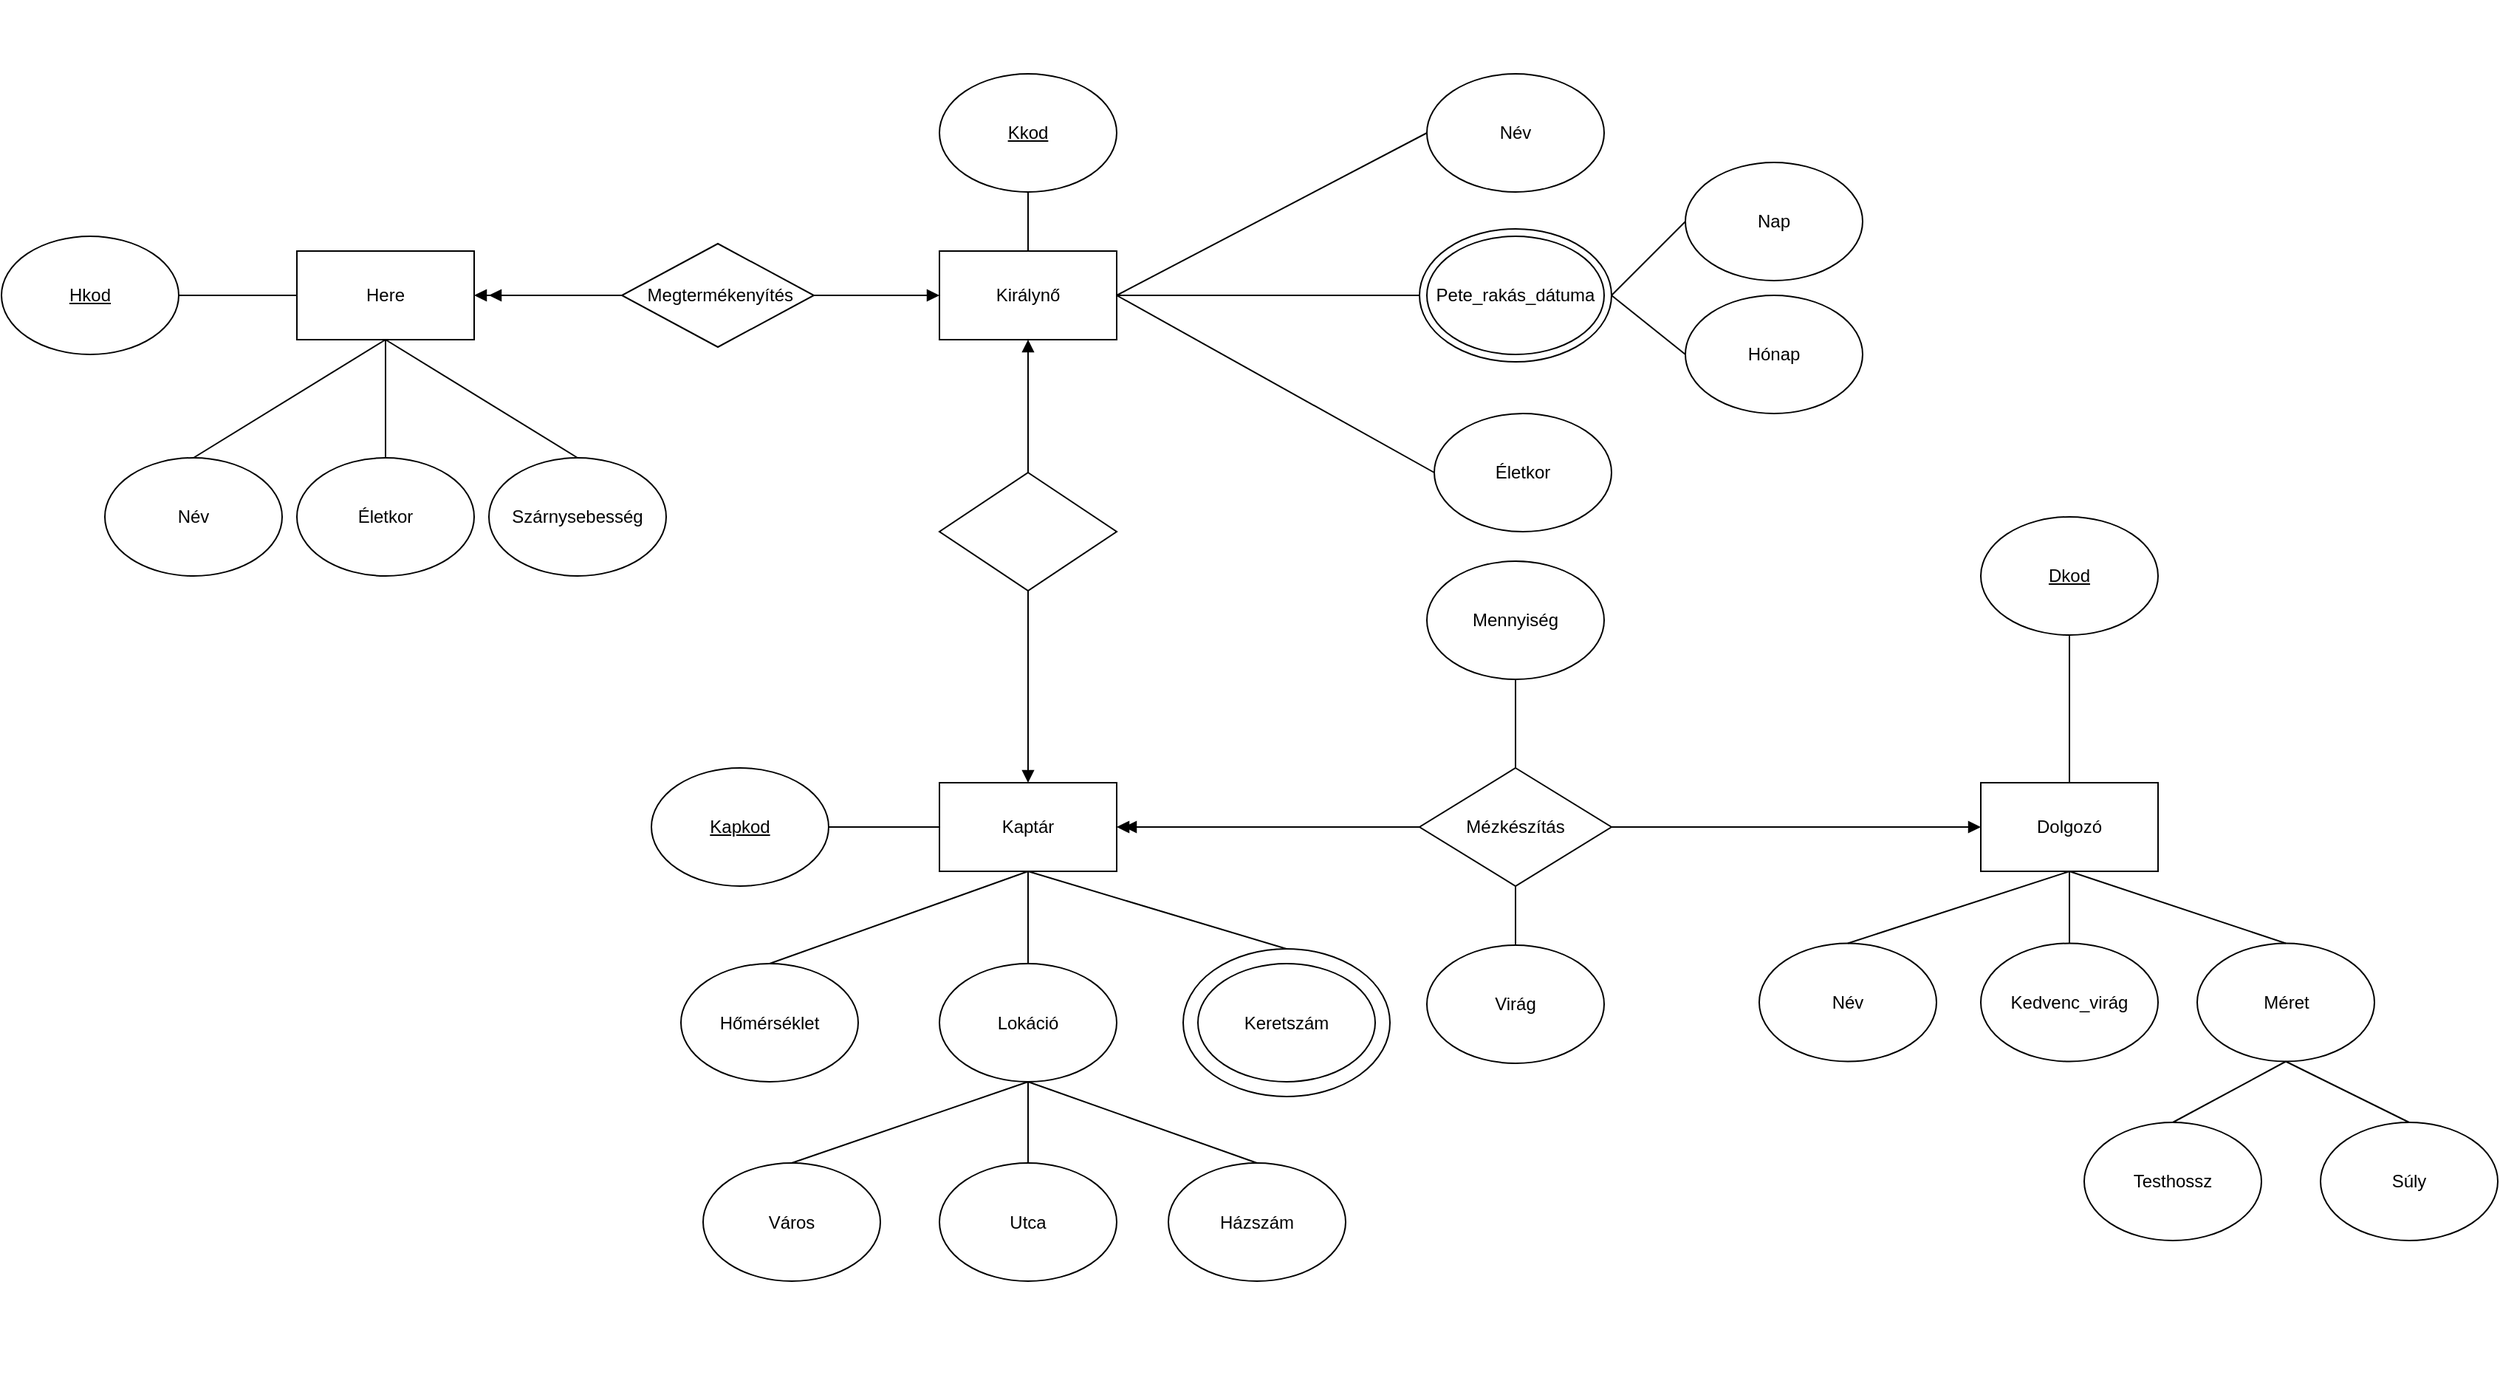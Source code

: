 <mxfile version="25.0.1">
  <diagram name="1 oldal" id="C_N6Quil9QY2W5AJagRr">
    <mxGraphModel dx="4631" dy="2097" grid="1" gridSize="10" guides="1" tooltips="1" connect="1" arrows="1" fold="1" page="1" pageScale="1" pageWidth="827" pageHeight="1169" math="0" shadow="0">
      <root>
        <mxCell id="0" />
        <mxCell id="1" parent="0" />
        <mxCell id="QBxJuJuQNlj4hiceifwO-124" value="" style="group" parent="1" vertex="1" connectable="0">
          <mxGeometry x="-1780" y="110" width="830" height="517.5" as="geometry" />
        </mxCell>
        <mxCell id="ZqGA_1nfVEdVGlXyRxmm-8" value="" style="ellipse;whiteSpace=wrap;html=1;" vertex="1" parent="QBxJuJuQNlj4hiceifwO-124">
          <mxGeometry x="680" y="222.5" width="140" height="100" as="geometry" />
        </mxCell>
        <mxCell id="QBxJuJuQNlj4hiceifwO-83" value="Keretszám" style="ellipse;whiteSpace=wrap;html=1;" parent="QBxJuJuQNlj4hiceifwO-124" vertex="1">
          <mxGeometry x="690" y="232.5" width="120" height="80" as="geometry" />
        </mxCell>
        <mxCell id="QBxJuJuQNlj4hiceifwO-76" value="Hőmérséklet" style="ellipse;whiteSpace=wrap;html=1;" parent="QBxJuJuQNlj4hiceifwO-124" vertex="1">
          <mxGeometry x="340" y="232.5" width="120" height="80" as="geometry" />
        </mxCell>
        <mxCell id="QBxJuJuQNlj4hiceifwO-77" value="" style="endArrow=none;html=1;rounded=0;exitX=0.5;exitY=0;exitDx=0;exitDy=0;entryX=0.5;entryY=1;entryDx=0;entryDy=0;" parent="QBxJuJuQNlj4hiceifwO-124" source="QBxJuJuQNlj4hiceifwO-76" target="ZqGA_1nfVEdVGlXyRxmm-6" edge="1">
          <mxGeometry width="50" height="50" relative="1" as="geometry">
            <mxPoint x="950" y="287.5" as="sourcePoint" />
            <mxPoint x="575" y="182.5" as="targetPoint" />
          </mxGeometry>
        </mxCell>
        <mxCell id="QBxJuJuQNlj4hiceifwO-81" value="Lokáció" style="ellipse;whiteSpace=wrap;html=1;" parent="QBxJuJuQNlj4hiceifwO-124" vertex="1">
          <mxGeometry x="515" y="232.5" width="120" height="80" as="geometry" />
        </mxCell>
        <mxCell id="QBxJuJuQNlj4hiceifwO-82" value="" style="endArrow=none;html=1;rounded=0;entryX=0.5;entryY=1;entryDx=0;entryDy=0;exitX=0.5;exitY=0;exitDx=0;exitDy=0;" parent="QBxJuJuQNlj4hiceifwO-124" source="QBxJuJuQNlj4hiceifwO-81" target="ZqGA_1nfVEdVGlXyRxmm-6" edge="1">
          <mxGeometry width="50" height="50" relative="1" as="geometry">
            <mxPoint x="660" y="317.5" as="sourcePoint" />
            <mxPoint x="575" y="182.5" as="targetPoint" />
          </mxGeometry>
        </mxCell>
        <mxCell id="QBxJuJuQNlj4hiceifwO-84" value="" style="endArrow=none;html=1;rounded=0;entryX=0.5;entryY=1;entryDx=0;entryDy=0;exitX=0.5;exitY=0;exitDx=0;exitDy=0;" parent="QBxJuJuQNlj4hiceifwO-124" source="ZqGA_1nfVEdVGlXyRxmm-8" target="ZqGA_1nfVEdVGlXyRxmm-6" edge="1">
          <mxGeometry width="50" height="50" relative="1" as="geometry">
            <mxPoint x="760" y="267.5" as="sourcePoint" />
            <mxPoint x="575" y="182.5" as="targetPoint" />
          </mxGeometry>
        </mxCell>
        <mxCell id="QBxJuJuQNlj4hiceifwO-89" value="Város" style="ellipse;whiteSpace=wrap;html=1;" parent="QBxJuJuQNlj4hiceifwO-124" vertex="1">
          <mxGeometry x="355" y="367.5" width="120" height="80" as="geometry" />
        </mxCell>
        <mxCell id="QBxJuJuQNlj4hiceifwO-90" value="Utca" style="ellipse;whiteSpace=wrap;html=1;" parent="QBxJuJuQNlj4hiceifwO-124" vertex="1">
          <mxGeometry x="515" y="367.5" width="120" height="80" as="geometry" />
        </mxCell>
        <mxCell id="QBxJuJuQNlj4hiceifwO-91" value="Házszám" style="ellipse;whiteSpace=wrap;html=1;" parent="QBxJuJuQNlj4hiceifwO-124" vertex="1">
          <mxGeometry x="670" y="367.5" width="120" height="80" as="geometry" />
        </mxCell>
        <mxCell id="QBxJuJuQNlj4hiceifwO-94" value="" style="endArrow=none;html=1;rounded=0;entryX=0.5;entryY=1;entryDx=0;entryDy=0;exitX=0.5;exitY=0;exitDx=0;exitDy=0;" parent="QBxJuJuQNlj4hiceifwO-124" source="QBxJuJuQNlj4hiceifwO-90" target="QBxJuJuQNlj4hiceifwO-81" edge="1">
          <mxGeometry width="50" height="50" relative="1" as="geometry">
            <mxPoint x="710" y="587.5" as="sourcePoint" />
            <mxPoint x="760" y="537.5" as="targetPoint" />
          </mxGeometry>
        </mxCell>
        <mxCell id="QBxJuJuQNlj4hiceifwO-95" value="" style="endArrow=none;html=1;rounded=0;entryX=0.5;entryY=1;entryDx=0;entryDy=0;exitX=0.5;exitY=0;exitDx=0;exitDy=0;" parent="QBxJuJuQNlj4hiceifwO-124" source="QBxJuJuQNlj4hiceifwO-89" target="QBxJuJuQNlj4hiceifwO-81" edge="1">
          <mxGeometry width="50" height="50" relative="1" as="geometry">
            <mxPoint x="710" y="587.5" as="sourcePoint" />
            <mxPoint x="760" y="537.5" as="targetPoint" />
          </mxGeometry>
        </mxCell>
        <mxCell id="QBxJuJuQNlj4hiceifwO-96" value="" style="endArrow=none;html=1;rounded=0;entryX=0.5;entryY=1;entryDx=0;entryDy=0;exitX=0.5;exitY=0;exitDx=0;exitDy=0;" parent="QBxJuJuQNlj4hiceifwO-124" source="QBxJuJuQNlj4hiceifwO-91" target="QBxJuJuQNlj4hiceifwO-81" edge="1">
          <mxGeometry width="50" height="50" relative="1" as="geometry">
            <mxPoint x="710" y="587.5" as="sourcePoint" />
            <mxPoint x="760" y="537.5" as="targetPoint" />
          </mxGeometry>
        </mxCell>
        <mxCell id="QBxJuJuQNlj4hiceifwO-119" value="" style="endArrow=none;html=1;rounded=0;entryX=0;entryY=0.5;entryDx=0;entryDy=0;exitX=1;exitY=0.5;exitDx=0;exitDy=0;" parent="QBxJuJuQNlj4hiceifwO-124" source="ZqGA_1nfVEdVGlXyRxmm-7" target="ZqGA_1nfVEdVGlXyRxmm-6" edge="1">
          <mxGeometry width="50" height="50" relative="1" as="geometry">
            <mxPoint x="360" y="137.5" as="sourcePoint" />
            <mxPoint x="510.0" y="137.5" as="targetPoint" />
          </mxGeometry>
        </mxCell>
        <mxCell id="ZqGA_1nfVEdVGlXyRxmm-6" value="Kaptár" style="rounded=0;whiteSpace=wrap;html=1;" vertex="1" parent="QBxJuJuQNlj4hiceifwO-124">
          <mxGeometry x="515" y="110" width="120" height="60" as="geometry" />
        </mxCell>
        <mxCell id="ZqGA_1nfVEdVGlXyRxmm-7" value="&lt;u&gt;Kapkod&lt;/u&gt;" style="ellipse;whiteSpace=wrap;html=1;" vertex="1" parent="QBxJuJuQNlj4hiceifwO-124">
          <mxGeometry x="320" y="100" width="120" height="80" as="geometry" />
        </mxCell>
        <mxCell id="QBxJuJuQNlj4hiceifwO-30" value="Név" style="ellipse;whiteSpace=wrap;html=1;" parent="1" vertex="1">
          <mxGeometry x="-1830" width="120" height="80" as="geometry" />
        </mxCell>
        <mxCell id="QBxJuJuQNlj4hiceifwO-31" value="" style="endArrow=none;html=1;rounded=0;entryX=0.5;entryY=1;entryDx=0;entryDy=0;exitX=0.5;exitY=0;exitDx=0;exitDy=0;" parent="1" source="QBxJuJuQNlj4hiceifwO-30" target="ZqGA_1nfVEdVGlXyRxmm-10" edge="1">
          <mxGeometry width="50" height="50" relative="1" as="geometry">
            <mxPoint x="-2040" y="32.5" as="sourcePoint" />
            <mxPoint x="-1735" y="-107.5" as="targetPoint" />
          </mxGeometry>
        </mxCell>
        <mxCell id="QBxJuJuQNlj4hiceifwO-32" value="" style="group" parent="1" vertex="1" connectable="0">
          <mxGeometry x="-1420" y="-310" width="620" height="505" as="geometry" />
        </mxCell>
        <mxCell id="QBxJuJuQNlj4hiceifwO-10" value="" style="endArrow=none;html=1;rounded=0;entryX=0.5;entryY=0;entryDx=0;entryDy=0;exitX=0.5;exitY=1;exitDx=0;exitDy=0;" parent="QBxJuJuQNlj4hiceifwO-32" source="ZqGA_1nfVEdVGlXyRxmm-5" target="ZqGA_1nfVEdVGlXyRxmm-4" edge="1">
          <mxGeometry width="50" height="50" relative="1" as="geometry">
            <mxPoint x="130" y="40" as="sourcePoint" />
            <mxPoint x="230" y="40" as="targetPoint" />
          </mxGeometry>
        </mxCell>
        <mxCell id="ZqGA_1nfVEdVGlXyRxmm-4" value="Királynő" style="rounded=0;whiteSpace=wrap;html=1;" vertex="1" parent="QBxJuJuQNlj4hiceifwO-32">
          <mxGeometry x="155" y="170" width="120" height="60" as="geometry" />
        </mxCell>
        <mxCell id="ZqGA_1nfVEdVGlXyRxmm-5" value="&lt;u&gt;Kkod&lt;/u&gt;" style="ellipse;whiteSpace=wrap;html=1;" vertex="1" parent="QBxJuJuQNlj4hiceifwO-32">
          <mxGeometry x="155" y="50" width="120" height="80" as="geometry" />
        </mxCell>
        <mxCell id="QBxJuJuQNlj4hiceifwO-11" value="Életkor" style="ellipse;whiteSpace=wrap;html=1;" parent="QBxJuJuQNlj4hiceifwO-32" vertex="1">
          <mxGeometry x="490" y="280" width="120" height="80" as="geometry" />
        </mxCell>
        <mxCell id="QBxJuJuQNlj4hiceifwO-24" value="" style="endArrow=none;html=1;rounded=0;entryX=1;entryY=0.5;entryDx=0;entryDy=0;exitX=0;exitY=0.5;exitDx=0;exitDy=0;" parent="QBxJuJuQNlj4hiceifwO-32" source="QBxJuJuQNlj4hiceifwO-11" target="ZqGA_1nfVEdVGlXyRxmm-4" edge="1">
          <mxGeometry width="50" height="50" relative="1" as="geometry">
            <mxPoint x="220" y="355" as="sourcePoint" />
            <mxPoint x="240" y="90" as="targetPoint" />
            <Array as="points" />
          </mxGeometry>
        </mxCell>
        <mxCell id="QBxJuJuQNlj4hiceifwO-102" value="" style="group" parent="QBxJuJuQNlj4hiceifwO-32" vertex="1" connectable="0">
          <mxGeometry x="480" y="155" width="130" height="90" as="geometry" />
        </mxCell>
        <mxCell id="QBxJuJuQNlj4hiceifwO-101" value="" style="ellipse;whiteSpace=wrap;html=1;" parent="QBxJuJuQNlj4hiceifwO-102" vertex="1">
          <mxGeometry width="130" height="90" as="geometry" />
        </mxCell>
        <mxCell id="QBxJuJuQNlj4hiceifwO-12" value="Pete_rakás_dátuma" style="ellipse;whiteSpace=wrap;html=1;" parent="QBxJuJuQNlj4hiceifwO-102" vertex="1">
          <mxGeometry x="5" y="5" width="120" height="80" as="geometry" />
        </mxCell>
        <mxCell id="QBxJuJuQNlj4hiceifwO-25" value="" style="endArrow=none;html=1;rounded=0;entryX=1;entryY=0.5;entryDx=0;entryDy=0;exitX=0;exitY=0.5;exitDx=0;exitDy=0;" parent="QBxJuJuQNlj4hiceifwO-32" source="QBxJuJuQNlj4hiceifwO-101" target="ZqGA_1nfVEdVGlXyRxmm-4" edge="1">
          <mxGeometry width="50" height="50" relative="1" as="geometry">
            <mxPoint x="420" y="105" as="sourcePoint" />
            <mxPoint x="220" y="105" as="targetPoint" />
          </mxGeometry>
        </mxCell>
        <mxCell id="QBxJuJuQNlj4hiceifwO-26" value="Név" style="ellipse;whiteSpace=wrap;html=1;" parent="QBxJuJuQNlj4hiceifwO-32" vertex="1">
          <mxGeometry x="485" y="50" width="120" height="80" as="geometry" />
        </mxCell>
        <mxCell id="QBxJuJuQNlj4hiceifwO-27" value="" style="endArrow=none;html=1;rounded=0;entryX=1;entryY=0.5;entryDx=0;entryDy=0;exitX=0;exitY=0.5;exitDx=0;exitDy=0;" parent="QBxJuJuQNlj4hiceifwO-32" source="QBxJuJuQNlj4hiceifwO-26" target="ZqGA_1nfVEdVGlXyRxmm-4" edge="1">
          <mxGeometry width="50" height="50" relative="1" as="geometry">
            <mxPoint x="90" y="175" as="sourcePoint" />
            <mxPoint x="290" y="80" as="targetPoint" />
          </mxGeometry>
        </mxCell>
        <mxCell id="ZqGA_1nfVEdVGlXyRxmm-29" value="" style="rhombus;whiteSpace=wrap;html=1;" vertex="1" parent="QBxJuJuQNlj4hiceifwO-32">
          <mxGeometry x="155" y="320" width="120" height="80" as="geometry" />
        </mxCell>
        <mxCell id="ZqGA_1nfVEdVGlXyRxmm-30" value="" style="html=1;verticalAlign=bottom;endArrow=block;curved=0;rounded=0;entryX=0.5;entryY=1;entryDx=0;entryDy=0;exitX=0.5;exitY=0;exitDx=0;exitDy=0;" edge="1" parent="QBxJuJuQNlj4hiceifwO-32" source="ZqGA_1nfVEdVGlXyRxmm-29" target="ZqGA_1nfVEdVGlXyRxmm-4">
          <mxGeometry width="80" relative="1" as="geometry">
            <mxPoint x="300" y="290" as="sourcePoint" />
            <mxPoint x="380" y="290" as="targetPoint" />
          </mxGeometry>
        </mxCell>
        <mxCell id="QBxJuJuQNlj4hiceifwO-34" value="" style="endArrow=none;html=1;rounded=0;entryX=0;entryY=0.5;entryDx=0;entryDy=0;exitX=1;exitY=0.5;exitDx=0;exitDy=0;" parent="1" source="ZqGA_1nfVEdVGlXyRxmm-11" target="ZqGA_1nfVEdVGlXyRxmm-10" edge="1">
          <mxGeometry width="50" height="50" relative="1" as="geometry">
            <mxPoint x="-2010" y="-152.5" as="sourcePoint" />
            <mxPoint x="-1800.0" y="-152.5" as="targetPoint" />
          </mxGeometry>
        </mxCell>
        <mxCell id="QBxJuJuQNlj4hiceifwO-38" value="" style="endArrow=none;html=1;rounded=0;exitX=0.5;exitY=1;exitDx=0;exitDy=0;entryX=0.5;entryY=0;entryDx=0;entryDy=0;" parent="1" source="ZqGA_1nfVEdVGlXyRxmm-3" target="ZqGA_1nfVEdVGlXyRxmm-2" edge="1">
          <mxGeometry width="50" height="50" relative="1" as="geometry">
            <mxPoint x="-690" y="250" as="sourcePoint" />
            <mxPoint x="-590" y="150" as="targetPoint" />
          </mxGeometry>
        </mxCell>
        <mxCell id="QBxJuJuQNlj4hiceifwO-41" value="Név" style="ellipse;whiteSpace=wrap;html=1;" parent="1" vertex="1">
          <mxGeometry x="-710" y="328.75" width="120" height="80" as="geometry" />
        </mxCell>
        <mxCell id="QBxJuJuQNlj4hiceifwO-42" value="" style="endArrow=none;html=1;rounded=0;entryX=0.5;entryY=1;entryDx=0;entryDy=0;exitX=0.5;exitY=0;exitDx=0;exitDy=0;" parent="1" source="QBxJuJuQNlj4hiceifwO-41" target="ZqGA_1nfVEdVGlXyRxmm-2" edge="1">
          <mxGeometry width="50" height="50" relative="1" as="geometry">
            <mxPoint x="-270" y="535" as="sourcePoint" />
            <mxPoint x="-500" y="295" as="targetPoint" />
          </mxGeometry>
        </mxCell>
        <mxCell id="QBxJuJuQNlj4hiceifwO-52" value="Kedvenc_virág" style="ellipse;whiteSpace=wrap;html=1;" parent="1" vertex="1">
          <mxGeometry x="-560" y="328.75" width="120" height="80" as="geometry" />
        </mxCell>
        <mxCell id="QBxJuJuQNlj4hiceifwO-56" value="" style="endArrow=none;html=1;rounded=0;entryX=0.5;entryY=1;entryDx=0;entryDy=0;exitX=0.5;exitY=0;exitDx=0;exitDy=0;" parent="1" source="QBxJuJuQNlj4hiceifwO-52" target="ZqGA_1nfVEdVGlXyRxmm-2" edge="1">
          <mxGeometry width="50" height="50" relative="1" as="geometry">
            <mxPoint x="-320" y="505" as="sourcePoint" />
            <mxPoint x="-500" y="295" as="targetPoint" />
          </mxGeometry>
        </mxCell>
        <mxCell id="QBxJuJuQNlj4hiceifwO-59" value="Méret" style="ellipse;whiteSpace=wrap;html=1;" parent="1" vertex="1">
          <mxGeometry x="-413.5" y="328.75" width="120" height="80" as="geometry" />
        </mxCell>
        <mxCell id="QBxJuJuQNlj4hiceifwO-60" value="" style="endArrow=none;html=1;rounded=0;entryX=0.5;entryY=1;entryDx=0;entryDy=0;exitX=0.5;exitY=0;exitDx=0;exitDy=0;" parent="1" source="QBxJuJuQNlj4hiceifwO-59" target="ZqGA_1nfVEdVGlXyRxmm-2" edge="1">
          <mxGeometry width="50" height="50" relative="1" as="geometry">
            <mxPoint x="-290" y="485" as="sourcePoint" />
            <mxPoint x="-500" y="295" as="targetPoint" />
          </mxGeometry>
        </mxCell>
        <mxCell id="QBxJuJuQNlj4hiceifwO-61" value="Testhossz" style="ellipse;whiteSpace=wrap;html=1;" parent="1" vertex="1">
          <mxGeometry x="-490" y="450" width="120" height="80" as="geometry" />
        </mxCell>
        <mxCell id="QBxJuJuQNlj4hiceifwO-62" value="Súly" style="ellipse;whiteSpace=wrap;html=1;" parent="1" vertex="1">
          <mxGeometry x="-330" y="450" width="120" height="80" as="geometry" />
        </mxCell>
        <mxCell id="QBxJuJuQNlj4hiceifwO-65" value="" style="endArrow=none;html=1;rounded=0;entryX=0.5;entryY=1;entryDx=0;entryDy=0;exitX=0.5;exitY=0;exitDx=0;exitDy=0;" parent="1" source="QBxJuJuQNlj4hiceifwO-61" target="QBxJuJuQNlj4hiceifwO-59" edge="1">
          <mxGeometry width="50" height="50" relative="1" as="geometry">
            <mxPoint x="-160" y="535" as="sourcePoint" />
            <mxPoint x="-110" y="485" as="targetPoint" />
          </mxGeometry>
        </mxCell>
        <mxCell id="QBxJuJuQNlj4hiceifwO-66" value="" style="endArrow=none;html=1;rounded=0;entryX=0.5;entryY=1;entryDx=0;entryDy=0;exitX=0.5;exitY=0;exitDx=0;exitDy=0;" parent="1" source="QBxJuJuQNlj4hiceifwO-62" target="QBxJuJuQNlj4hiceifwO-59" edge="1">
          <mxGeometry width="50" height="50" relative="1" as="geometry">
            <mxPoint x="-170" y="535" as="sourcePoint" />
            <mxPoint x="-110" y="485" as="targetPoint" />
          </mxGeometry>
        </mxCell>
        <mxCell id="QBxJuJuQNlj4hiceifwO-69" value="Szárnysebesség" style="ellipse;whiteSpace=wrap;html=1;" parent="1" vertex="1">
          <mxGeometry x="-1570" width="120" height="80" as="geometry" />
        </mxCell>
        <mxCell id="QBxJuJuQNlj4hiceifwO-72" value="" style="endArrow=none;html=1;rounded=0;entryX=0.5;entryY=1;entryDx=0;entryDy=0;exitX=0.5;exitY=0;exitDx=0;exitDy=0;" parent="1" source="QBxJuJuQNlj4hiceifwO-69" target="ZqGA_1nfVEdVGlXyRxmm-10" edge="1">
          <mxGeometry width="50" height="50" relative="1" as="geometry">
            <mxPoint x="-1800" y="72.5" as="sourcePoint" />
            <mxPoint x="-1735" y="-107.5" as="targetPoint" />
          </mxGeometry>
        </mxCell>
        <mxCell id="QBxJuJuQNlj4hiceifwO-73" value="Életkor" style="ellipse;whiteSpace=wrap;html=1;" parent="1" vertex="1">
          <mxGeometry x="-1700" width="120" height="80" as="geometry" />
        </mxCell>
        <mxCell id="QBxJuJuQNlj4hiceifwO-74" value="" style="endArrow=none;html=1;rounded=0;entryX=0.5;entryY=1;entryDx=0;entryDy=0;exitX=0.5;exitY=0;exitDx=0;exitDy=0;" parent="1" source="QBxJuJuQNlj4hiceifwO-73" target="ZqGA_1nfVEdVGlXyRxmm-10" edge="1">
          <mxGeometry width="50" height="50" relative="1" as="geometry">
            <mxPoint x="-1800" y="72.5" as="sourcePoint" />
            <mxPoint x="-1735" y="-107.5" as="targetPoint" />
          </mxGeometry>
        </mxCell>
        <mxCell id="ZqGA_1nfVEdVGlXyRxmm-2" value="Dolgozó" style="rounded=0;whiteSpace=wrap;html=1;" vertex="1" parent="1">
          <mxGeometry x="-560" y="220" width="120" height="60" as="geometry" />
        </mxCell>
        <mxCell id="ZqGA_1nfVEdVGlXyRxmm-3" value="&lt;u&gt;Dkod&lt;/u&gt;" style="ellipse;whiteSpace=wrap;html=1;" vertex="1" parent="1">
          <mxGeometry x="-560" y="40" width="120" height="80" as="geometry" />
        </mxCell>
        <mxCell id="ZqGA_1nfVEdVGlXyRxmm-10" value="Here" style="rounded=0;whiteSpace=wrap;html=1;" vertex="1" parent="1">
          <mxGeometry x="-1700" y="-140" width="120" height="60" as="geometry" />
        </mxCell>
        <mxCell id="ZqGA_1nfVEdVGlXyRxmm-11" value="&lt;u&gt;Hkod&lt;/u&gt;" style="ellipse;whiteSpace=wrap;html=1;" vertex="1" parent="1">
          <mxGeometry x="-1900" y="-150" width="120" height="80" as="geometry" />
        </mxCell>
        <mxCell id="ZqGA_1nfVEdVGlXyRxmm-12" value="Mézkészítás" style="rhombus;whiteSpace=wrap;html=1;" vertex="1" parent="1">
          <mxGeometry x="-940" y="210" width="130" height="80" as="geometry" />
        </mxCell>
        <mxCell id="QBxJuJuQNlj4hiceifwO-112" value="" style="endArrow=none;html=1;rounded=0;entryX=0.5;entryY=0;entryDx=0;entryDy=0;exitX=0.5;exitY=0;exitDx=0;exitDy=0;" parent="1" source="QBxJuJuQNlj4hiceifwO-111" target="ZqGA_1nfVEdVGlXyRxmm-12" edge="1">
          <mxGeometry width="50" height="50" relative="1" as="geometry">
            <mxPoint x="-695" y="415" as="sourcePoint" />
            <mxPoint x="-875" y="170" as="targetPoint" />
          </mxGeometry>
        </mxCell>
        <mxCell id="QBxJuJuQNlj4hiceifwO-113" value="" style="endArrow=none;html=1;rounded=0;exitX=0.5;exitY=0;exitDx=0;exitDy=0;entryX=0.5;entryY=1;entryDx=0;entryDy=0;" parent="1" source="QBxJuJuQNlj4hiceifwO-110" target="ZqGA_1nfVEdVGlXyRxmm-12" edge="1">
          <mxGeometry width="50" height="50" relative="1" as="geometry">
            <mxPoint x="-695" y="415" as="sourcePoint" />
            <mxPoint x="-875" y="170" as="targetPoint" />
          </mxGeometry>
        </mxCell>
        <mxCell id="QBxJuJuQNlj4hiceifwO-111" value="Mennyiség" style="ellipse;whiteSpace=wrap;html=1;" parent="1" vertex="1">
          <mxGeometry x="-935" y="70" width="120" height="80" as="geometry" />
        </mxCell>
        <mxCell id="QBxJuJuQNlj4hiceifwO-110" value="Virág" style="ellipse;whiteSpace=wrap;html=1;" parent="1" vertex="1">
          <mxGeometry x="-935" y="330" width="120" height="80" as="geometry" />
        </mxCell>
        <mxCell id="ZqGA_1nfVEdVGlXyRxmm-23" value="" style="html=1;verticalAlign=bottom;endArrow=block;curved=0;rounded=0;entryX=1;entryY=0.5;entryDx=0;entryDy=0;exitX=0;exitY=0.5;exitDx=0;exitDy=0;" edge="1" parent="1" source="ZqGA_1nfVEdVGlXyRxmm-12" target="ZqGA_1nfVEdVGlXyRxmm-6">
          <mxGeometry width="80" relative="1" as="geometry">
            <mxPoint x="-1230" y="310" as="sourcePoint" />
            <mxPoint x="-1150" y="310" as="targetPoint" />
          </mxGeometry>
        </mxCell>
        <mxCell id="ZqGA_1nfVEdVGlXyRxmm-24" value="" style="html=1;verticalAlign=bottom;endArrow=block;curved=0;rounded=0;exitX=0;exitY=0.5;exitDx=0;exitDy=0;" edge="1" parent="1" source="ZqGA_1nfVEdVGlXyRxmm-12">
          <mxGeometry width="80" relative="1" as="geometry">
            <mxPoint x="-1230" y="310" as="sourcePoint" />
            <mxPoint x="-1140" y="250" as="targetPoint" />
          </mxGeometry>
        </mxCell>
        <mxCell id="ZqGA_1nfVEdVGlXyRxmm-25" value="" style="html=1;verticalAlign=bottom;endArrow=block;curved=0;rounded=0;exitX=1;exitY=0.5;exitDx=0;exitDy=0;entryX=0;entryY=0.5;entryDx=0;entryDy=0;" edge="1" parent="1" source="ZqGA_1nfVEdVGlXyRxmm-12" target="ZqGA_1nfVEdVGlXyRxmm-2">
          <mxGeometry width="80" relative="1" as="geometry">
            <mxPoint x="-1230" y="310" as="sourcePoint" />
            <mxPoint x="-410" y="250" as="targetPoint" />
          </mxGeometry>
        </mxCell>
        <mxCell id="QBxJuJuQNlj4hiceifwO-23" value="" style="endArrow=none;html=1;rounded=0;entryX=1;entryY=0.5;entryDx=0;entryDy=0;exitX=0;exitY=0.5;exitDx=0;exitDy=0;" parent="1" source="QBxJuJuQNlj4hiceifwO-43" target="QBxJuJuQNlj4hiceifwO-101" edge="1">
          <mxGeometry width="50" height="50" relative="1" as="geometry">
            <mxPoint x="-691" y="5.96" as="sourcePoint" />
            <mxPoint x="-691" y="-95" as="targetPoint" />
          </mxGeometry>
        </mxCell>
        <mxCell id="QBxJuJuQNlj4hiceifwO-45" value="" style="endArrow=none;html=1;rounded=0;entryX=1;entryY=0.5;entryDx=0;entryDy=0;exitX=0;exitY=0.5;exitDx=0;exitDy=0;" parent="1" source="QBxJuJuQNlj4hiceifwO-44" target="QBxJuJuQNlj4hiceifwO-101" edge="1">
          <mxGeometry width="50" height="50" relative="1" as="geometry">
            <mxPoint x="-611" y="-95" as="sourcePoint" />
            <mxPoint x="-711" y="-25" as="targetPoint" />
          </mxGeometry>
        </mxCell>
        <mxCell id="QBxJuJuQNlj4hiceifwO-44" value="Nap" style="ellipse;whiteSpace=wrap;html=1;" parent="1" vertex="1">
          <mxGeometry x="-760" y="-200" width="120" height="80" as="geometry" />
        </mxCell>
        <mxCell id="QBxJuJuQNlj4hiceifwO-43" value="Hónap" style="ellipse;whiteSpace=wrap;html=1;" parent="1" vertex="1">
          <mxGeometry x="-760" y="-110" width="120" height="80" as="geometry" />
        </mxCell>
        <mxCell id="ZqGA_1nfVEdVGlXyRxmm-31" value="" style="html=1;verticalAlign=bottom;endArrow=block;curved=0;rounded=0;exitX=0.5;exitY=1;exitDx=0;exitDy=0;entryX=0.5;entryY=0;entryDx=0;entryDy=0;" edge="1" parent="1" source="ZqGA_1nfVEdVGlXyRxmm-29" target="ZqGA_1nfVEdVGlXyRxmm-6">
          <mxGeometry width="80" relative="1" as="geometry">
            <mxPoint x="-1120" y="-20" as="sourcePoint" />
            <mxPoint x="-1040" y="-20" as="targetPoint" />
          </mxGeometry>
        </mxCell>
        <mxCell id="ZqGA_1nfVEdVGlXyRxmm-36" value="" style="html=1;verticalAlign=bottom;endArrow=block;curved=0;rounded=0;entryX=1;entryY=0.5;entryDx=0;entryDy=0;exitX=0;exitY=0.5;exitDx=0;exitDy=0;" edge="1" parent="1" source="ZqGA_1nfVEdVGlXyRxmm-35" target="ZqGA_1nfVEdVGlXyRxmm-10">
          <mxGeometry width="80" relative="1" as="geometry">
            <mxPoint x="-1260" y="40" as="sourcePoint" />
            <mxPoint x="-1180" y="40" as="targetPoint" />
          </mxGeometry>
        </mxCell>
        <mxCell id="ZqGA_1nfVEdVGlXyRxmm-35" value="&amp;nbsp;Megtermékenyítés" style="rhombus;whiteSpace=wrap;html=1;" vertex="1" parent="1">
          <mxGeometry x="-1480" y="-145" width="130" height="70" as="geometry" />
        </mxCell>
        <mxCell id="ZqGA_1nfVEdVGlXyRxmm-37" value="" style="html=1;verticalAlign=bottom;endArrow=block;curved=0;rounded=0;exitX=1;exitY=0.5;exitDx=0;exitDy=0;entryX=0;entryY=0.5;entryDx=0;entryDy=0;" edge="1" parent="1" source="ZqGA_1nfVEdVGlXyRxmm-35" target="ZqGA_1nfVEdVGlXyRxmm-4">
          <mxGeometry width="80" relative="1" as="geometry">
            <mxPoint x="-1260" y="40" as="sourcePoint" />
            <mxPoint x="-1180" y="40" as="targetPoint" />
          </mxGeometry>
        </mxCell>
        <mxCell id="ZqGA_1nfVEdVGlXyRxmm-38" value="" style="html=1;verticalAlign=bottom;endArrow=block;curved=0;rounded=0;exitX=0;exitY=0.5;exitDx=0;exitDy=0;" edge="1" parent="1" source="ZqGA_1nfVEdVGlXyRxmm-35">
          <mxGeometry width="80" relative="1" as="geometry">
            <mxPoint x="-1460" y="-60" as="sourcePoint" />
            <mxPoint x="-1570" y="-110" as="targetPoint" />
          </mxGeometry>
        </mxCell>
      </root>
    </mxGraphModel>
  </diagram>
</mxfile>
